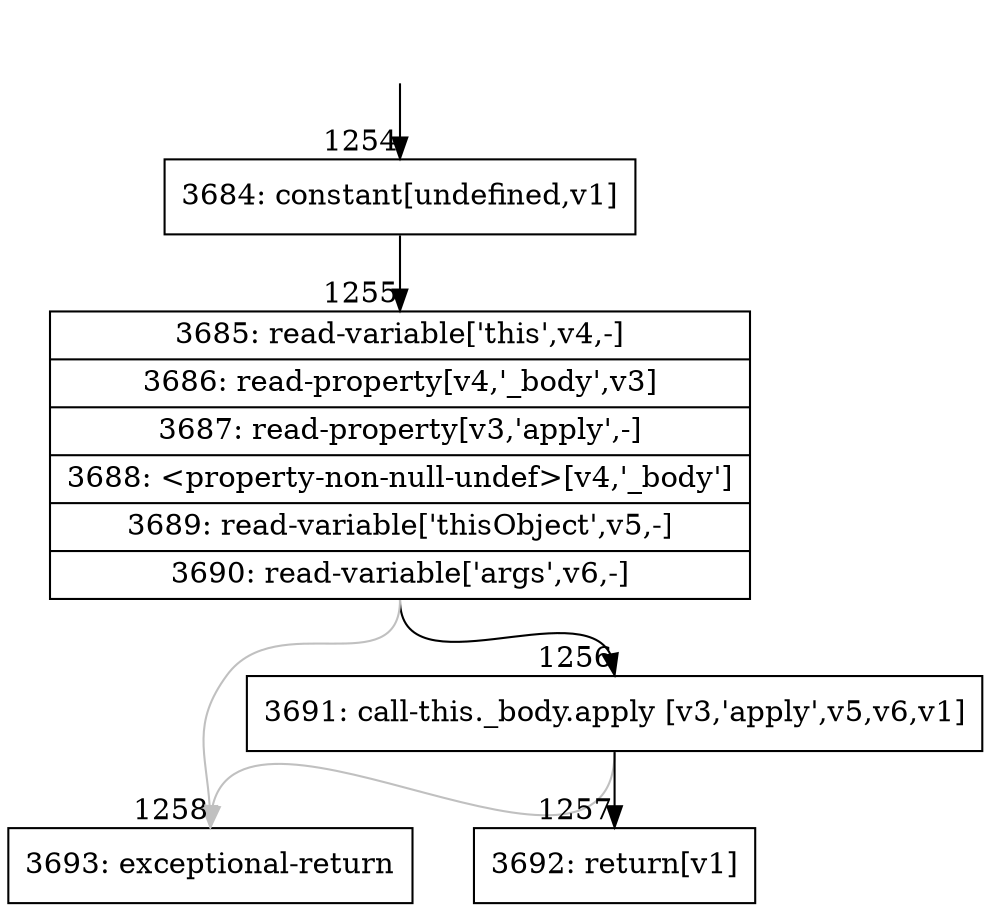 digraph {
rankdir="TD"
BB_entry153[shape=none,label=""];
BB_entry153 -> BB1254 [tailport=s, headport=n, headlabel="    1254"]
BB1254 [shape=record label="{3684: constant[undefined,v1]}" ] 
BB1254 -> BB1255 [tailport=s, headport=n, headlabel="      1255"]
BB1255 [shape=record label="{3685: read-variable['this',v4,-]|3686: read-property[v4,'_body',v3]|3687: read-property[v3,'apply',-]|3688: \<property-non-null-undef\>[v4,'_body']|3689: read-variable['thisObject',v5,-]|3690: read-variable['args',v6,-]}" ] 
BB1255 -> BB1256 [tailport=s, headport=n, headlabel="      1256"]
BB1255 -> BB1258 [tailport=s, headport=n, color=gray, headlabel="      1258"]
BB1256 [shape=record label="{3691: call-this._body.apply [v3,'apply',v5,v6,v1]}" ] 
BB1256 -> BB1257 [tailport=s, headport=n, headlabel="      1257"]
BB1256 -> BB1258 [tailport=s, headport=n, color=gray]
BB1257 [shape=record label="{3692: return[v1]}" ] 
BB1258 [shape=record label="{3693: exceptional-return}" ] 
//#$~ 1418
}
